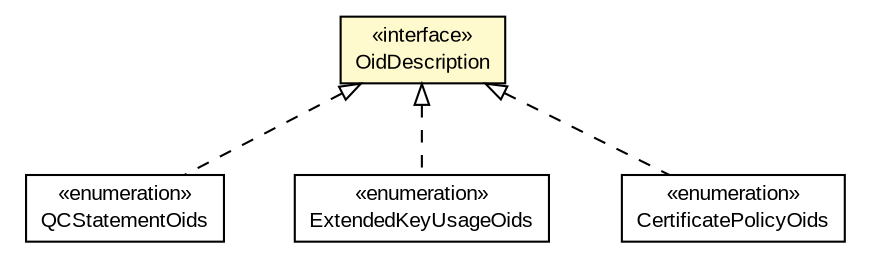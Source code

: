 #!/usr/local/bin/dot
#
# Class diagram 
# Generated by UMLGraph version R5_6-24-gf6e263 (http://www.umlgraph.org/)
#

digraph G {
	edge [fontname="arial",fontsize=10,labelfontname="arial",labelfontsize=10];
	node [fontname="arial",fontsize=10,shape=plaintext];
	nodesep=0.25;
	ranksep=0.5;
	// eu.europa.esig.dss.QCStatementOids
	c461456 [label=<<table title="eu.europa.esig.dss.QCStatementOids" border="0" cellborder="1" cellspacing="0" cellpadding="2" port="p" href="./QCStatementOids.html">
		<tr><td><table border="0" cellspacing="0" cellpadding="1">
<tr><td align="center" balign="center"> &#171;enumeration&#187; </td></tr>
<tr><td align="center" balign="center"> QCStatementOids </td></tr>
		</table></td></tr>
		</table>>, URL="./QCStatementOids.html", fontname="arial", fontcolor="black", fontsize=10.0];
	// eu.europa.esig.dss.OidDescription
	c461458 [label=<<table title="eu.europa.esig.dss.OidDescription" border="0" cellborder="1" cellspacing="0" cellpadding="2" port="p" bgcolor="lemonChiffon" href="./OidDescription.html">
		<tr><td><table border="0" cellspacing="0" cellpadding="1">
<tr><td align="center" balign="center"> &#171;interface&#187; </td></tr>
<tr><td align="center" balign="center"> OidDescription </td></tr>
		</table></td></tr>
		</table>>, URL="./OidDescription.html", fontname="arial", fontcolor="black", fontsize=10.0];
	// eu.europa.esig.dss.ExtendedKeyUsageOids
	c461462 [label=<<table title="eu.europa.esig.dss.ExtendedKeyUsageOids" border="0" cellborder="1" cellspacing="0" cellpadding="2" port="p" href="./ExtendedKeyUsageOids.html">
		<tr><td><table border="0" cellspacing="0" cellpadding="1">
<tr><td align="center" balign="center"> &#171;enumeration&#187; </td></tr>
<tr><td align="center" balign="center"> ExtendedKeyUsageOids </td></tr>
		</table></td></tr>
		</table>>, URL="./ExtendedKeyUsageOids.html", fontname="arial", fontcolor="black", fontsize=10.0];
	// eu.europa.esig.dss.CertificatePolicyOids
	c461471 [label=<<table title="eu.europa.esig.dss.CertificatePolicyOids" border="0" cellborder="1" cellspacing="0" cellpadding="2" port="p" href="./CertificatePolicyOids.html">
		<tr><td><table border="0" cellspacing="0" cellpadding="1">
<tr><td align="center" balign="center"> &#171;enumeration&#187; </td></tr>
<tr><td align="center" balign="center"> CertificatePolicyOids </td></tr>
		</table></td></tr>
		</table>>, URL="./CertificatePolicyOids.html", fontname="arial", fontcolor="black", fontsize=10.0];
	//eu.europa.esig.dss.QCStatementOids implements eu.europa.esig.dss.OidDescription
	c461458:p -> c461456:p [dir=back,arrowtail=empty,style=dashed];
	//eu.europa.esig.dss.ExtendedKeyUsageOids implements eu.europa.esig.dss.OidDescription
	c461458:p -> c461462:p [dir=back,arrowtail=empty,style=dashed];
	//eu.europa.esig.dss.CertificatePolicyOids implements eu.europa.esig.dss.OidDescription
	c461458:p -> c461471:p [dir=back,arrowtail=empty,style=dashed];
}

